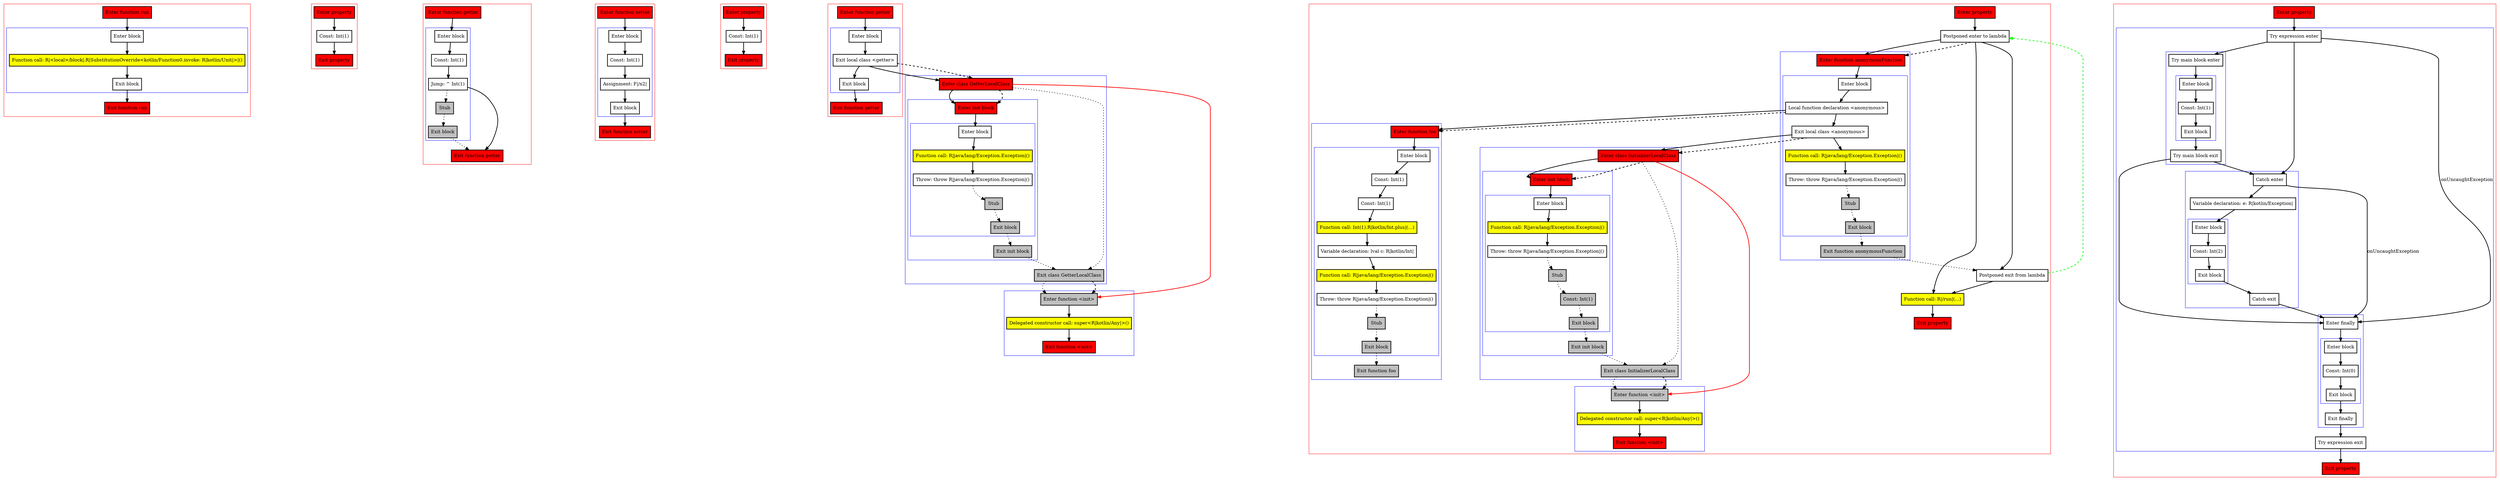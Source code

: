 digraph propertiesAndInitBlocks_kt {
    graph [nodesep=3]
    node [shape=box penwidth=2]
    edge [penwidth=2]

    subgraph cluster_0 {
        color=red
        0 [label="Enter function run" style="filled" fillcolor=red];
        subgraph cluster_1 {
            color=blue
            1 [label="Enter block"];
            2 [label="Function call: R|<local>/block|.R|SubstitutionOverride<kotlin/Function0.invoke: R|kotlin/Unit|>|()" style="filled" fillcolor=yellow];
            3 [label="Exit block"];
        }
        4 [label="Exit function run" style="filled" fillcolor=red];
    }
    0 -> {1};
    1 -> {2};
    2 -> {3};
    3 -> {4};

    subgraph cluster_2 {
        color=red
        5 [label="Enter property" style="filled" fillcolor=red];
        6 [label="Const: Int(1)"];
        7 [label="Exit property" style="filled" fillcolor=red];
    }
    5 -> {6};
    6 -> {7};

    subgraph cluster_3 {
        color=red
        8 [label="Enter function getter" style="filled" fillcolor=red];
        subgraph cluster_4 {
            color=blue
            9 [label="Enter block"];
            10 [label="Const: Int(1)"];
            11 [label="Jump: ^ Int(1)"];
            12 [label="Stub" style="filled" fillcolor=gray];
            13 [label="Exit block" style="filled" fillcolor=gray];
        }
        14 [label="Exit function getter" style="filled" fillcolor=red];
    }
    8 -> {9};
    9 -> {10};
    10 -> {11};
    11 -> {14};
    11 -> {12} [style=dotted];
    12 -> {13} [style=dotted];
    13 -> {14} [style=dotted];

    subgraph cluster_5 {
        color=red
        15 [label="Enter function setter" style="filled" fillcolor=red];
        subgraph cluster_6 {
            color=blue
            16 [label="Enter block"];
            17 [label="Const: Int(1)"];
            18 [label="Assignment: F|/x2|"];
            19 [label="Exit block"];
        }
        20 [label="Exit function setter" style="filled" fillcolor=red];
    }
    15 -> {16};
    16 -> {17};
    17 -> {18};
    18 -> {19};
    19 -> {20};

    subgraph cluster_7 {
        color=red
        21 [label="Enter property" style="filled" fillcolor=red];
        22 [label="Const: Int(1)"];
        23 [label="Exit property" style="filled" fillcolor=red];
    }
    21 -> {22};
    22 -> {23};

    subgraph cluster_8 {
        color=red
        24 [label="Enter function getter" style="filled" fillcolor=red];
        subgraph cluster_9 {
            color=blue
            25 [label="Enter block"];
            26 [label="Exit local class <getter>"];
            27 [label="Exit block"];
        }
        28 [label="Exit function getter" style="filled" fillcolor=red];
    }
    subgraph cluster_10 {
        color=blue
        29 [label="Enter class GetterLocalClass" style="filled" fillcolor=red];
        subgraph cluster_11 {
            color=blue
            30 [label="Enter init block" style="filled" fillcolor=red];
            subgraph cluster_12 {
                color=blue
                31 [label="Enter block"];
                32 [label="Function call: R|java/lang/Exception.Exception|()" style="filled" fillcolor=yellow];
                33 [label="Throw: throw R|java/lang/Exception.Exception|()"];
                34 [label="Stub" style="filled" fillcolor=gray];
                35 [label="Exit block" style="filled" fillcolor=gray];
            }
            36 [label="Exit init block" style="filled" fillcolor=gray];
        }
        37 [label="Exit class GetterLocalClass" style="filled" fillcolor=gray];
    }
    subgraph cluster_13 {
        color=blue
        38 [label="Enter function <init>" style="filled" fillcolor=gray];
        39 [label="Delegated constructor call: super<R|kotlin/Any|>()" style="filled" fillcolor=yellow];
        40 [label="Exit function <init>" style="filled" fillcolor=red];
    }
    24 -> {25};
    25 -> {26};
    26 -> {27 29};
    26 -> {29} [style=dashed];
    27 -> {28};
    29 -> {30};
    29 -> {38} [color=red];
    29 -> {37} [style=dotted];
    29 -> {30} [style=dashed];
    30 -> {31};
    31 -> {32};
    32 -> {33};
    33 -> {34} [style=dotted];
    34 -> {35} [style=dotted];
    35 -> {36} [style=dotted];
    36 -> {37} [style=dotted];
    37 -> {38} [style=dotted];
    37 -> {38} [style=dashed];
    38 -> {39};
    39 -> {40};

    subgraph cluster_14 {
        color=red
        41 [label="Enter property" style="filled" fillcolor=red];
        42 [label="Postponed enter to lambda"];
        subgraph cluster_15 {
            color=blue
            43 [label="Enter function anonymousFunction" style="filled" fillcolor=red];
            subgraph cluster_16 {
                color=blue
                44 [label="Enter block"];
                45 [label="Local function declaration <anonymous>"];
                46 [label="Exit local class <anonymous>"];
                47 [label="Function call: R|java/lang/Exception.Exception|()" style="filled" fillcolor=yellow];
                48 [label="Throw: throw R|java/lang/Exception.Exception|()"];
                49 [label="Stub" style="filled" fillcolor=gray];
                50 [label="Exit block" style="filled" fillcolor=gray];
            }
            51 [label="Exit function anonymousFunction" style="filled" fillcolor=gray];
        }
        subgraph cluster_17 {
            color=blue
            52 [label="Enter class InitializerLocalClass" style="filled" fillcolor=red];
            subgraph cluster_18 {
                color=blue
                53 [label="Enter init block" style="filled" fillcolor=red];
                subgraph cluster_19 {
                    color=blue
                    54 [label="Enter block"];
                    55 [label="Function call: R|java/lang/Exception.Exception|()" style="filled" fillcolor=yellow];
                    56 [label="Throw: throw R|java/lang/Exception.Exception|()"];
                    57 [label="Stub" style="filled" fillcolor=gray];
                    58 [label="Const: Int(1)" style="filled" fillcolor=gray];
                    59 [label="Exit block" style="filled" fillcolor=gray];
                }
                60 [label="Exit init block" style="filled" fillcolor=gray];
            }
            61 [label="Exit class InitializerLocalClass" style="filled" fillcolor=gray];
        }
        subgraph cluster_20 {
            color=blue
            62 [label="Enter function <init>" style="filled" fillcolor=gray];
            63 [label="Delegated constructor call: super<R|kotlin/Any|>()" style="filled" fillcolor=yellow];
            64 [label="Exit function <init>" style="filled" fillcolor=red];
        }
        subgraph cluster_21 {
            color=blue
            65 [label="Enter function foo" style="filled" fillcolor=red];
            subgraph cluster_22 {
                color=blue
                66 [label="Enter block"];
                67 [label="Const: Int(1)"];
                68 [label="Const: Int(1)"];
                69 [label="Function call: Int(1).R|kotlin/Int.plus|(...)" style="filled" fillcolor=yellow];
                70 [label="Variable declaration: lval c: R|kotlin/Int|"];
                71 [label="Function call: R|java/lang/Exception.Exception|()" style="filled" fillcolor=yellow];
                72 [label="Throw: throw R|java/lang/Exception.Exception|()"];
                73 [label="Stub" style="filled" fillcolor=gray];
                74 [label="Exit block" style="filled" fillcolor=gray];
            }
            75 [label="Exit function foo" style="filled" fillcolor=gray];
        }
        76 [label="Postponed exit from lambda"];
        77 [label="Function call: R|/run|(...)" style="filled" fillcolor=yellow];
        78 [label="Exit property" style="filled" fillcolor=red];
    }
    41 -> {42};
    42 -> {43 76 77};
    42 -> {43} [style=dashed];
    43 -> {44};
    44 -> {45};
    45 -> {46 65};
    45 -> {65} [style=dashed];
    46 -> {47 52};
    46 -> {52} [style=dashed];
    47 -> {48};
    48 -> {49} [style=dotted];
    49 -> {50} [style=dotted];
    50 -> {51} [style=dotted];
    51 -> {76} [style=dotted];
    52 -> {53};
    52 -> {62} [color=red];
    52 -> {61} [style=dotted];
    52 -> {53} [style=dashed];
    53 -> {54};
    54 -> {55};
    55 -> {56};
    56 -> {57} [style=dotted];
    57 -> {58} [style=dotted];
    58 -> {59} [style=dotted];
    59 -> {60} [style=dotted];
    60 -> {61} [style=dotted];
    61 -> {62} [style=dotted];
    61 -> {62} [style=dashed];
    62 -> {63};
    63 -> {64};
    65 -> {66};
    66 -> {67};
    67 -> {68};
    68 -> {69};
    69 -> {70};
    70 -> {71};
    71 -> {72};
    72 -> {73} [style=dotted];
    73 -> {74} [style=dotted];
    74 -> {75} [style=dotted];
    76 -> {77};
    76 -> {42} [color=green style=dashed];
    77 -> {78};

    subgraph cluster_23 {
        color=red
        79 [label="Enter property" style="filled" fillcolor=red];
        subgraph cluster_24 {
            color=blue
            80 [label="Try expression enter"];
            subgraph cluster_25 {
                color=blue
                81 [label="Try main block enter"];
                subgraph cluster_26 {
                    color=blue
                    82 [label="Enter block"];
                    83 [label="Const: Int(1)"];
                    84 [label="Exit block"];
                }
                85 [label="Try main block exit"];
            }
            subgraph cluster_27 {
                color=blue
                86 [label="Catch enter"];
                87 [label="Variable declaration: e: R|kotlin/Exception|"];
                subgraph cluster_28 {
                    color=blue
                    88 [label="Enter block"];
                    89 [label="Const: Int(2)"];
                    90 [label="Exit block"];
                }
                91 [label="Catch exit"];
            }
            subgraph cluster_29 {
                color=blue
                92 [label="Enter finally"];
                subgraph cluster_30 {
                    color=blue
                    93 [label="Enter block"];
                    94 [label="Const: Int(0)"];
                    95 [label="Exit block"];
                }
                96 [label="Exit finally"];
            }
            97 [label="Try expression exit"];
        }
        98 [label="Exit property" style="filled" fillcolor=red];
    }
    79 -> {80};
    80 -> {81 86};
    80 -> {92} [label="onUncaughtException"];
    81 -> {82};
    82 -> {83};
    83 -> {84};
    84 -> {85};
    85 -> {86 92};
    86 -> {87};
    86 -> {92} [label="onUncaughtException"];
    87 -> {88};
    88 -> {89};
    89 -> {90};
    90 -> {91};
    91 -> {92};
    92 -> {93};
    93 -> {94};
    94 -> {95};
    95 -> {96};
    96 -> {97};
    97 -> {98};

}
